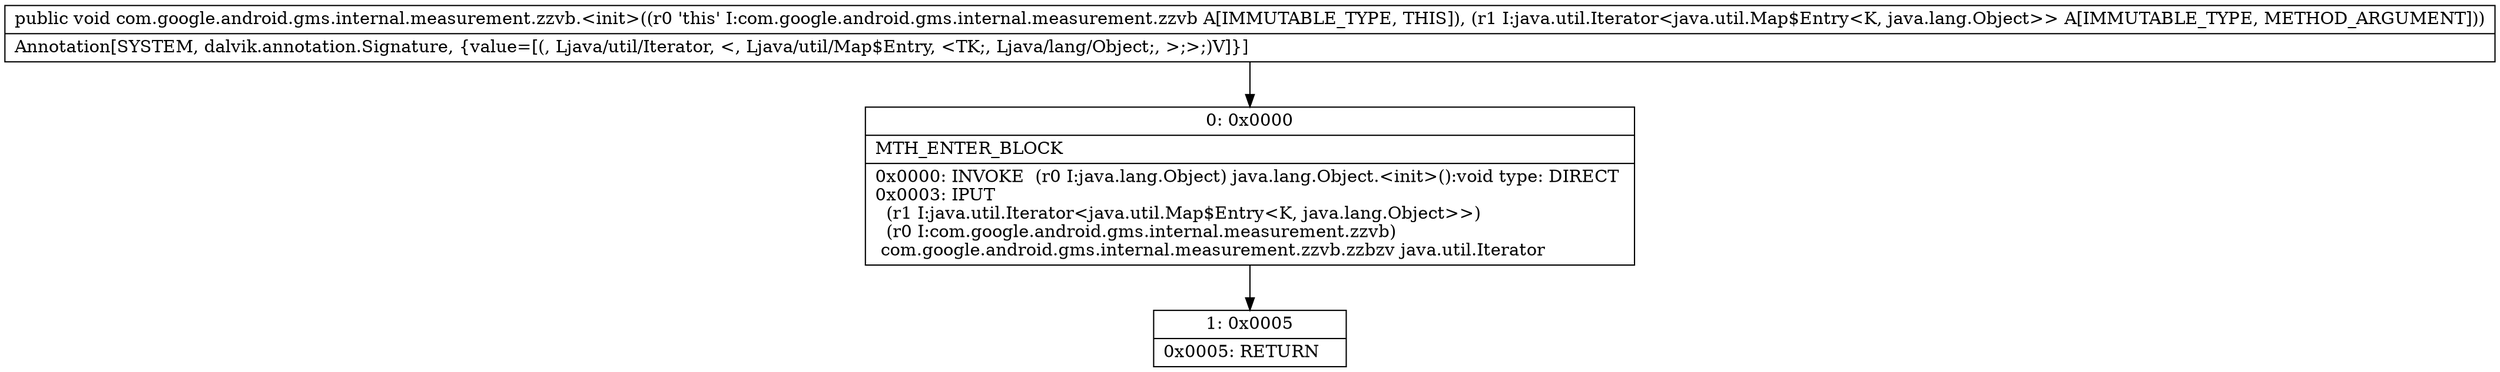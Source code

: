 digraph "CFG forcom.google.android.gms.internal.measurement.zzvb.\<init\>(Ljava\/util\/Iterator;)V" {
Node_0 [shape=record,label="{0\:\ 0x0000|MTH_ENTER_BLOCK\l|0x0000: INVOKE  (r0 I:java.lang.Object) java.lang.Object.\<init\>():void type: DIRECT \l0x0003: IPUT  \l  (r1 I:java.util.Iterator\<java.util.Map$Entry\<K, java.lang.Object\>\>)\l  (r0 I:com.google.android.gms.internal.measurement.zzvb)\l com.google.android.gms.internal.measurement.zzvb.zzbzv java.util.Iterator \l}"];
Node_1 [shape=record,label="{1\:\ 0x0005|0x0005: RETURN   \l}"];
MethodNode[shape=record,label="{public void com.google.android.gms.internal.measurement.zzvb.\<init\>((r0 'this' I:com.google.android.gms.internal.measurement.zzvb A[IMMUTABLE_TYPE, THIS]), (r1 I:java.util.Iterator\<java.util.Map$Entry\<K, java.lang.Object\>\> A[IMMUTABLE_TYPE, METHOD_ARGUMENT]))  | Annotation[SYSTEM, dalvik.annotation.Signature, \{value=[(, Ljava\/util\/Iterator, \<, Ljava\/util\/Map$Entry, \<TK;, Ljava\/lang\/Object;, \>;\>;)V]\}]\l}"];
MethodNode -> Node_0;
Node_0 -> Node_1;
}

